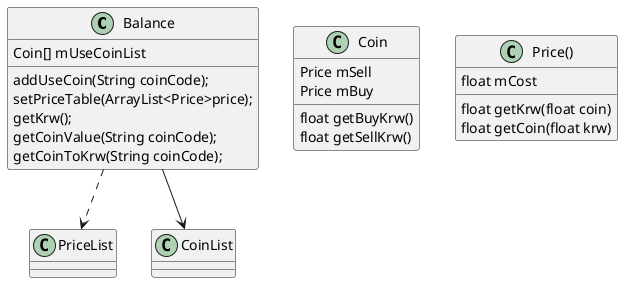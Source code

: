 @startuml

class Balance {
    Coin[] mUseCoinList
    addUseCoin(String coinCode);
    setPriceTable(ArrayList<Price>price);
    getKrw();
    getCoinValue(String coinCode);
    getCoinToKrw(String coinCode);
}

Balance..>PriceList
Balance-->CoinList

Class Coin {
    Price mSell
    Price mBuy

    float getBuyKrw()
    float getSellKrw()
}

class Price() {
    float mCost

    float getKrw(float coin)
    float getCoin(float krw)
}



@enduml